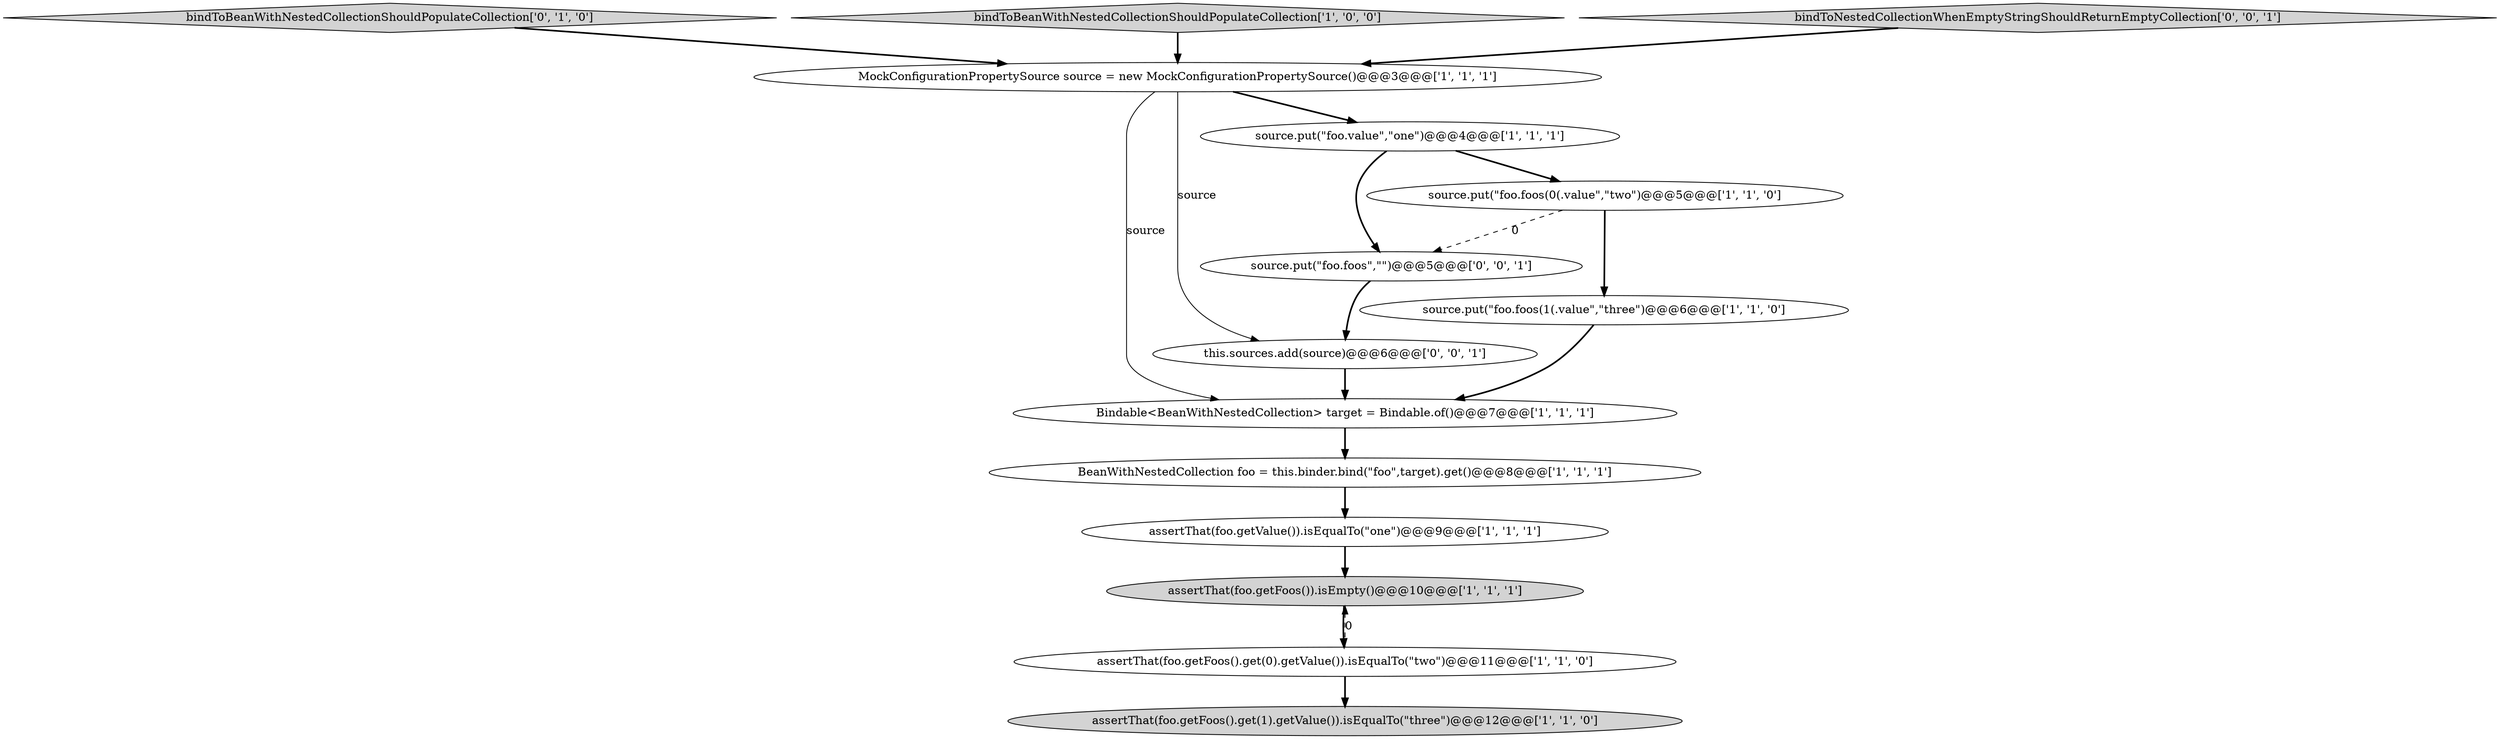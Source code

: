 digraph {
3 [style = filled, label = "source.put(\"foo.foos(1(.value\",\"three\")@@@6@@@['1', '1', '0']", fillcolor = white, shape = ellipse image = "AAA0AAABBB1BBB"];
11 [style = filled, label = "bindToBeanWithNestedCollectionShouldPopulateCollection['0', '1', '0']", fillcolor = lightgray, shape = diamond image = "AAA0AAABBB2BBB"];
10 [style = filled, label = "assertThat(foo.getFoos().get(1).getValue()).isEqualTo(\"three\")@@@12@@@['1', '1', '0']", fillcolor = lightgray, shape = ellipse image = "AAA0AAABBB1BBB"];
0 [style = filled, label = "BeanWithNestedCollection foo = this.binder.bind(\"foo\",target).get()@@@8@@@['1', '1', '1']", fillcolor = white, shape = ellipse image = "AAA0AAABBB1BBB"];
1 [style = filled, label = "assertThat(foo.getFoos()).isEmpty()@@@10@@@['1', '1', '1']", fillcolor = lightgray, shape = ellipse image = "AAA0AAABBB1BBB"];
9 [style = filled, label = "Bindable<BeanWithNestedCollection> target = Bindable.of()@@@7@@@['1', '1', '1']", fillcolor = white, shape = ellipse image = "AAA0AAABBB1BBB"];
13 [style = filled, label = "this.sources.add(source)@@@6@@@['0', '0', '1']", fillcolor = white, shape = ellipse image = "AAA0AAABBB3BBB"];
2 [style = filled, label = "MockConfigurationPropertySource source = new MockConfigurationPropertySource()@@@3@@@['1', '1', '1']", fillcolor = white, shape = ellipse image = "AAA0AAABBB1BBB"];
5 [style = filled, label = "bindToBeanWithNestedCollectionShouldPopulateCollection['1', '0', '0']", fillcolor = lightgray, shape = diamond image = "AAA0AAABBB1BBB"];
4 [style = filled, label = "assertThat(foo.getFoos().get(0).getValue()).isEqualTo(\"two\")@@@11@@@['1', '1', '0']", fillcolor = white, shape = ellipse image = "AAA0AAABBB1BBB"];
12 [style = filled, label = "source.put(\"foo.foos\",\"\")@@@5@@@['0', '0', '1']", fillcolor = white, shape = ellipse image = "AAA0AAABBB3BBB"];
8 [style = filled, label = "source.put(\"foo.foos(0(.value\",\"two\")@@@5@@@['1', '1', '0']", fillcolor = white, shape = ellipse image = "AAA0AAABBB1BBB"];
7 [style = filled, label = "assertThat(foo.getValue()).isEqualTo(\"one\")@@@9@@@['1', '1', '1']", fillcolor = white, shape = ellipse image = "AAA0AAABBB1BBB"];
14 [style = filled, label = "bindToNestedCollectionWhenEmptyStringShouldReturnEmptyCollection['0', '0', '1']", fillcolor = lightgray, shape = diamond image = "AAA0AAABBB3BBB"];
6 [style = filled, label = "source.put(\"foo.value\",\"one\")@@@4@@@['1', '1', '1']", fillcolor = white, shape = ellipse image = "AAA0AAABBB1BBB"];
3->9 [style = bold, label=""];
4->10 [style = bold, label=""];
12->13 [style = bold, label=""];
4->1 [style = dashed, label="0"];
1->4 [style = bold, label=""];
0->7 [style = bold, label=""];
5->2 [style = bold, label=""];
13->9 [style = bold, label=""];
7->1 [style = bold, label=""];
14->2 [style = bold, label=""];
8->12 [style = dashed, label="0"];
9->0 [style = bold, label=""];
2->9 [style = solid, label="source"];
2->6 [style = bold, label=""];
11->2 [style = bold, label=""];
2->13 [style = solid, label="source"];
6->8 [style = bold, label=""];
8->3 [style = bold, label=""];
6->12 [style = bold, label=""];
}

